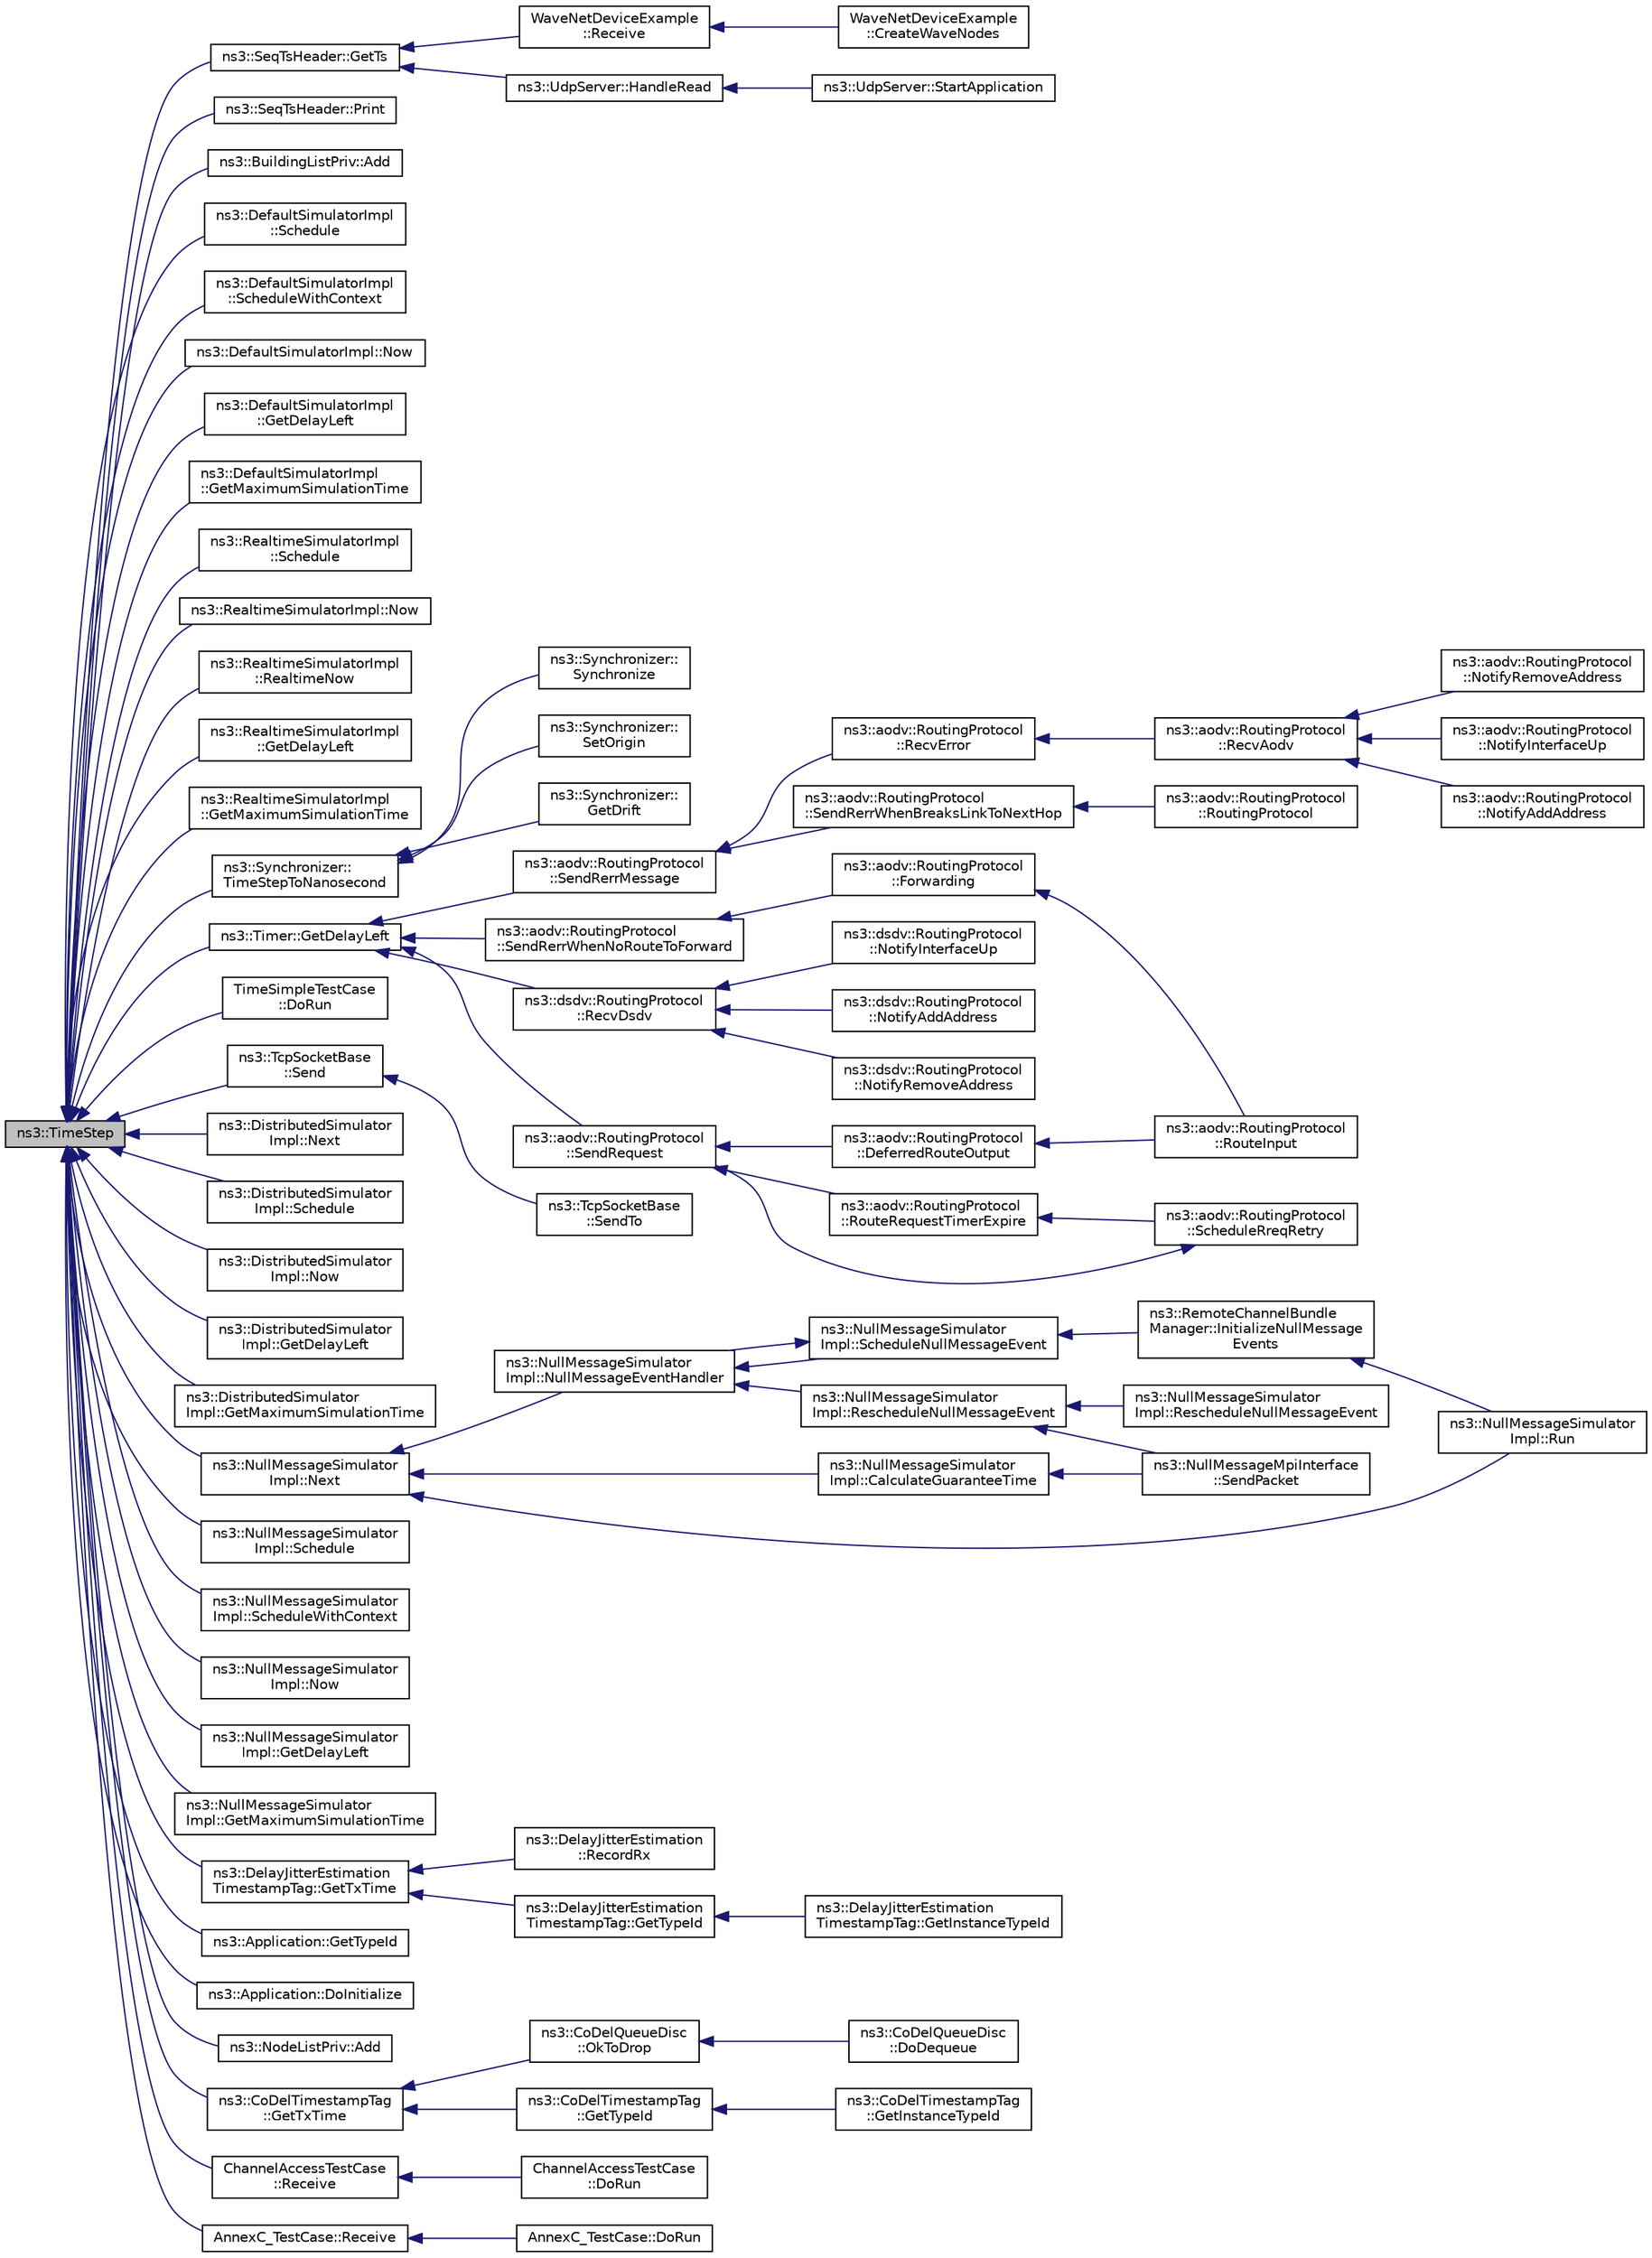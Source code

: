 digraph "ns3::TimeStep"
{
  edge [fontname="Helvetica",fontsize="10",labelfontname="Helvetica",labelfontsize="10"];
  node [fontname="Helvetica",fontsize="10",shape=record];
  rankdir="LR";
  Node1 [label="ns3::TimeStep",height=0.2,width=0.4,color="black", fillcolor="grey75", style="filled", fontcolor="black"];
  Node1 -> Node2 [dir="back",color="midnightblue",fontsize="10",style="solid"];
  Node2 [label="ns3::SeqTsHeader::GetTs",height=0.2,width=0.4,color="black", fillcolor="white", style="filled",URL="$d7/dd7/classns3_1_1SeqTsHeader.html#adce83d0ce48fcf1c35b587631471b162"];
  Node2 -> Node3 [dir="back",color="midnightblue",fontsize="10",style="solid"];
  Node3 [label="ns3::UdpServer::HandleRead",height=0.2,width=0.4,color="black", fillcolor="white", style="filled",URL="$d0/d90/classns3_1_1UdpServer.html#a65a01672657a4a49f65cd3c3bb1ee420",tooltip="Handle a packet reception. "];
  Node3 -> Node4 [dir="back",color="midnightblue",fontsize="10",style="solid"];
  Node4 [label="ns3::UdpServer::StartApplication",height=0.2,width=0.4,color="black", fillcolor="white", style="filled",URL="$d0/d90/classns3_1_1UdpServer.html#a784bd9b3274fc411c042b3502dacb3fa",tooltip="Application specific startup code. "];
  Node2 -> Node5 [dir="back",color="midnightblue",fontsize="10",style="solid"];
  Node5 [label="WaveNetDeviceExample\l::Receive",height=0.2,width=0.4,color="black", fillcolor="white", style="filled",URL="$d2/dcc/classWaveNetDeviceExample.html#a2c05ff92e57bc7f5fe4e4417e8e7afe5"];
  Node5 -> Node6 [dir="back",color="midnightblue",fontsize="10",style="solid"];
  Node6 [label="WaveNetDeviceExample\l::CreateWaveNodes",height=0.2,width=0.4,color="black", fillcolor="white", style="filled",URL="$d2/dcc/classWaveNetDeviceExample.html#a825285810121c865230f6fafe6428081",tooltip="Create WAVE nodes function. "];
  Node1 -> Node7 [dir="back",color="midnightblue",fontsize="10",style="solid"];
  Node7 [label="ns3::SeqTsHeader::Print",height=0.2,width=0.4,color="black", fillcolor="white", style="filled",URL="$d7/dd7/classns3_1_1SeqTsHeader.html#a4a0dbf841eadb346d436ef57c28a4636"];
  Node1 -> Node8 [dir="back",color="midnightblue",fontsize="10",style="solid"];
  Node8 [label="ns3::BuildingListPriv::Add",height=0.2,width=0.4,color="black", fillcolor="white", style="filled",URL="$db/d61/classns3_1_1BuildingListPriv.html#a7757d293719309ce99908b24b0f42756"];
  Node1 -> Node9 [dir="back",color="midnightblue",fontsize="10",style="solid"];
  Node9 [label="ns3::DefaultSimulatorImpl\l::Schedule",height=0.2,width=0.4,color="black", fillcolor="white", style="filled",URL="$de/d04/classns3_1_1DefaultSimulatorImpl.html#acb4b859e485d6319db25356ff8572cad"];
  Node1 -> Node10 [dir="back",color="midnightblue",fontsize="10",style="solid"];
  Node10 [label="ns3::DefaultSimulatorImpl\l::ScheduleWithContext",height=0.2,width=0.4,color="black", fillcolor="white", style="filled",URL="$de/d04/classns3_1_1DefaultSimulatorImpl.html#a94fec0f49d640c8e8067748bd91d97c2"];
  Node1 -> Node11 [dir="back",color="midnightblue",fontsize="10",style="solid"];
  Node11 [label="ns3::DefaultSimulatorImpl::Now",height=0.2,width=0.4,color="black", fillcolor="white", style="filled",URL="$de/d04/classns3_1_1DefaultSimulatorImpl.html#a5d5094d7cc729a517c0720f9403b6a14"];
  Node1 -> Node12 [dir="back",color="midnightblue",fontsize="10",style="solid"];
  Node12 [label="ns3::DefaultSimulatorImpl\l::GetDelayLeft",height=0.2,width=0.4,color="black", fillcolor="white", style="filled",URL="$de/d04/classns3_1_1DefaultSimulatorImpl.html#a4885f4f5abd81a639c7a1bc00bdcfdaa"];
  Node1 -> Node13 [dir="back",color="midnightblue",fontsize="10",style="solid"];
  Node13 [label="ns3::DefaultSimulatorImpl\l::GetMaximumSimulationTime",height=0.2,width=0.4,color="black", fillcolor="white", style="filled",URL="$de/d04/classns3_1_1DefaultSimulatorImpl.html#aa12267176f85eba24d826c0f991a2ded"];
  Node1 -> Node14 [dir="back",color="midnightblue",fontsize="10",style="solid"];
  Node14 [label="ns3::RealtimeSimulatorImpl\l::Schedule",height=0.2,width=0.4,color="black", fillcolor="white", style="filled",URL="$da/d73/classns3_1_1RealtimeSimulatorImpl.html#a2ff9f754084280c9f478cc7028cce3bf"];
  Node1 -> Node15 [dir="back",color="midnightblue",fontsize="10",style="solid"];
  Node15 [label="ns3::RealtimeSimulatorImpl::Now",height=0.2,width=0.4,color="black", fillcolor="white", style="filled",URL="$da/d73/classns3_1_1RealtimeSimulatorImpl.html#a42f8ff0e5c99338d882dbe664ee7fae5"];
  Node1 -> Node16 [dir="back",color="midnightblue",fontsize="10",style="solid"];
  Node16 [label="ns3::RealtimeSimulatorImpl\l::RealtimeNow",height=0.2,width=0.4,color="black", fillcolor="white", style="filled",URL="$da/d73/classns3_1_1RealtimeSimulatorImpl.html#a9f4e1144b7ca3d83d8fc789f1435c79e"];
  Node1 -> Node17 [dir="back",color="midnightblue",fontsize="10",style="solid"];
  Node17 [label="ns3::RealtimeSimulatorImpl\l::GetDelayLeft",height=0.2,width=0.4,color="black", fillcolor="white", style="filled",URL="$da/d73/classns3_1_1RealtimeSimulatorImpl.html#a7d188ec183406882b3633591906e199f"];
  Node1 -> Node18 [dir="back",color="midnightblue",fontsize="10",style="solid"];
  Node18 [label="ns3::RealtimeSimulatorImpl\l::GetMaximumSimulationTime",height=0.2,width=0.4,color="black", fillcolor="white", style="filled",URL="$da/d73/classns3_1_1RealtimeSimulatorImpl.html#ae953042a2e0dcd7b08fc548cb7d1ced6"];
  Node1 -> Node19 [dir="back",color="midnightblue",fontsize="10",style="solid"];
  Node19 [label="ns3::Synchronizer::\lTimeStepToNanosecond",height=0.2,width=0.4,color="black", fillcolor="white", style="filled",URL="$df/d6a/classns3_1_1Synchronizer.html#a6450d12c1de452d0d7cab179e50e6ea5",tooltip="Convert a simulator time step (in Time resolution units) to a normalized time step in nanosecond unit..."];
  Node19 -> Node20 [dir="back",color="midnightblue",fontsize="10",style="solid"];
  Node20 [label="ns3::Synchronizer::\lSetOrigin",height=0.2,width=0.4,color="black", fillcolor="white", style="filled",URL="$df/d6a/classns3_1_1Synchronizer.html#a28e1732f6db4e918491cc58a3236e544",tooltip="Establish a correspondence between a simulation time and the synchronizer real time. "];
  Node19 -> Node21 [dir="back",color="midnightblue",fontsize="10",style="solid"];
  Node21 [label="ns3::Synchronizer::\lGetDrift",height=0.2,width=0.4,color="black", fillcolor="white", style="filled",URL="$df/d6a/classns3_1_1Synchronizer.html#abcd1705e4558427df5db87fcee62a015",tooltip="Retrieve the difference between the real time clock used to synchronize the simulation and the simula..."];
  Node19 -> Node22 [dir="back",color="midnightblue",fontsize="10",style="solid"];
  Node22 [label="ns3::Synchronizer::\lSynchronize",height=0.2,width=0.4,color="black", fillcolor="white", style="filled",URL="$df/d6a/classns3_1_1Synchronizer.html#ae2884d39fd94ac636484d1a119cabab9",tooltip="Wait until the real time is in sync with the specified simulation time or until the synchronizer is S..."];
  Node1 -> Node23 [dir="back",color="midnightblue",fontsize="10",style="solid"];
  Node23 [label="ns3::Timer::GetDelayLeft",height=0.2,width=0.4,color="black", fillcolor="white", style="filled",URL="$d0/d3e/classns3_1_1Timer.html#a0dc288dd3de21a524d088fc8a5a14a73"];
  Node23 -> Node24 [dir="back",color="midnightblue",fontsize="10",style="solid"];
  Node24 [label="ns3::aodv::RoutingProtocol\l::SendRequest",height=0.2,width=0.4,color="black", fillcolor="white", style="filled",URL="$db/dd0/classns3_1_1aodv_1_1RoutingProtocol.html#a483f8df4d7855b2a71e506f665ca0828",tooltip="Send RREQ. "];
  Node24 -> Node25 [dir="back",color="midnightblue",fontsize="10",style="solid"];
  Node25 [label="ns3::aodv::RoutingProtocol\l::DeferredRouteOutput",height=0.2,width=0.4,color="black", fillcolor="white", style="filled",URL="$db/dd0/classns3_1_1aodv_1_1RoutingProtocol.html#a3e53873fd2f4dad41aeba24b9a16ce48",tooltip="Queue packet and send route request. "];
  Node25 -> Node26 [dir="back",color="midnightblue",fontsize="10",style="solid"];
  Node26 [label="ns3::aodv::RoutingProtocol\l::RouteInput",height=0.2,width=0.4,color="black", fillcolor="white", style="filled",URL="$db/dd0/classns3_1_1aodv_1_1RoutingProtocol.html#a2190605f405bf68aef54630652988163",tooltip="Route an input packet (to be forwarded or locally delivered) "];
  Node24 -> Node27 [dir="back",color="midnightblue",fontsize="10",style="solid"];
  Node27 [label="ns3::aodv::RoutingProtocol\l::RouteRequestTimerExpire",height=0.2,width=0.4,color="black", fillcolor="white", style="filled",URL="$db/dd0/classns3_1_1aodv_1_1RoutingProtocol.html#ae2ede2e919e00345ce1ba385c0527611",tooltip="Handle route discovery process. "];
  Node27 -> Node28 [dir="back",color="midnightblue",fontsize="10",style="solid"];
  Node28 [label="ns3::aodv::RoutingProtocol\l::ScheduleRreqRetry",height=0.2,width=0.4,color="black", fillcolor="white", style="filled",URL="$db/dd0/classns3_1_1aodv_1_1RoutingProtocol.html#a85e17b36131d0582099347a4379bef11"];
  Node28 -> Node24 [dir="back",color="midnightblue",fontsize="10",style="solid"];
  Node23 -> Node29 [dir="back",color="midnightblue",fontsize="10",style="solid"];
  Node29 [label="ns3::aodv::RoutingProtocol\l::SendRerrWhenNoRouteToForward",height=0.2,width=0.4,color="black", fillcolor="white", style="filled",URL="$db/dd0/classns3_1_1aodv_1_1RoutingProtocol.html#aa8b4c8c3811348aa19e76218523796af"];
  Node29 -> Node30 [dir="back",color="midnightblue",fontsize="10",style="solid"];
  Node30 [label="ns3::aodv::RoutingProtocol\l::Forwarding",height=0.2,width=0.4,color="black", fillcolor="white", style="filled",URL="$db/dd0/classns3_1_1aodv_1_1RoutingProtocol.html#ac2a8a2aa27dacd9fec657bcb3495bed3",tooltip="If route exists and valid, forward packet. "];
  Node30 -> Node26 [dir="back",color="midnightblue",fontsize="10",style="solid"];
  Node23 -> Node31 [dir="back",color="midnightblue",fontsize="10",style="solid"];
  Node31 [label="ns3::aodv::RoutingProtocol\l::SendRerrMessage",height=0.2,width=0.4,color="black", fillcolor="white", style="filled",URL="$db/dd0/classns3_1_1aodv_1_1RoutingProtocol.html#abc216040fe7b7ac100ea7bf2ce9a0bdb",tooltip="Forward RERR. "];
  Node31 -> Node32 [dir="back",color="midnightblue",fontsize="10",style="solid"];
  Node32 [label="ns3::aodv::RoutingProtocol\l::RecvError",height=0.2,width=0.4,color="black", fillcolor="white", style="filled",URL="$db/dd0/classns3_1_1aodv_1_1RoutingProtocol.html#ae93fba9dbcde4f1eb0f2d7a189e9ae54",tooltip="Receive RERR from node with address src. "];
  Node32 -> Node33 [dir="back",color="midnightblue",fontsize="10",style="solid"];
  Node33 [label="ns3::aodv::RoutingProtocol\l::RecvAodv",height=0.2,width=0.4,color="black", fillcolor="white", style="filled",URL="$db/dd0/classns3_1_1aodv_1_1RoutingProtocol.html#a08c44000f66533e69bde85d68d75c354",tooltip="Receive and process control packet. "];
  Node33 -> Node34 [dir="back",color="midnightblue",fontsize="10",style="solid"];
  Node34 [label="ns3::aodv::RoutingProtocol\l::NotifyInterfaceUp",height=0.2,width=0.4,color="black", fillcolor="white", style="filled",URL="$db/dd0/classns3_1_1aodv_1_1RoutingProtocol.html#a006b7deb41f4eb2dc1e0d69d50c5a284"];
  Node33 -> Node35 [dir="back",color="midnightblue",fontsize="10",style="solid"];
  Node35 [label="ns3::aodv::RoutingProtocol\l::NotifyAddAddress",height=0.2,width=0.4,color="black", fillcolor="white", style="filled",URL="$db/dd0/classns3_1_1aodv_1_1RoutingProtocol.html#a8d6ee1881856a557d8c051e40785e51b"];
  Node33 -> Node36 [dir="back",color="midnightblue",fontsize="10",style="solid"];
  Node36 [label="ns3::aodv::RoutingProtocol\l::NotifyRemoveAddress",height=0.2,width=0.4,color="black", fillcolor="white", style="filled",URL="$db/dd0/classns3_1_1aodv_1_1RoutingProtocol.html#aa3ada55a69e945cc414d87566cca0388"];
  Node31 -> Node37 [dir="back",color="midnightblue",fontsize="10",style="solid"];
  Node37 [label="ns3::aodv::RoutingProtocol\l::SendRerrWhenBreaksLinkToNextHop",height=0.2,width=0.4,color="black", fillcolor="white", style="filled",URL="$db/dd0/classns3_1_1aodv_1_1RoutingProtocol.html#ae2ab3a83b71210d82c458e5e680c1351",tooltip="Initiate RERR. "];
  Node37 -> Node38 [dir="back",color="midnightblue",fontsize="10",style="solid"];
  Node38 [label="ns3::aodv::RoutingProtocol\l::RoutingProtocol",height=0.2,width=0.4,color="black", fillcolor="white", style="filled",URL="$db/dd0/classns3_1_1aodv_1_1RoutingProtocol.html#ad27c1423db534d49ebbd616b189567ae",tooltip="c-tor "];
  Node23 -> Node39 [dir="back",color="midnightblue",fontsize="10",style="solid"];
  Node39 [label="ns3::dsdv::RoutingProtocol\l::RecvDsdv",height=0.2,width=0.4,color="black", fillcolor="white", style="filled",URL="$de/dca/classns3_1_1dsdv_1_1RoutingProtocol.html#ad27475d64bfd478b57d73f3cc08d4c99",tooltip="Receive and process dsdv control packet. "];
  Node39 -> Node40 [dir="back",color="midnightblue",fontsize="10",style="solid"];
  Node40 [label="ns3::dsdv::RoutingProtocol\l::NotifyInterfaceUp",height=0.2,width=0.4,color="black", fillcolor="white", style="filled",URL="$de/dca/classns3_1_1dsdv_1_1RoutingProtocol.html#a9a3edd95b3a0714d5aff5293e96883d2"];
  Node39 -> Node41 [dir="back",color="midnightblue",fontsize="10",style="solid"];
  Node41 [label="ns3::dsdv::RoutingProtocol\l::NotifyAddAddress",height=0.2,width=0.4,color="black", fillcolor="white", style="filled",URL="$de/dca/classns3_1_1dsdv_1_1RoutingProtocol.html#aaf6b464336448d3cf4e6370b00943253"];
  Node39 -> Node42 [dir="back",color="midnightblue",fontsize="10",style="solid"];
  Node42 [label="ns3::dsdv::RoutingProtocol\l::NotifyRemoveAddress",height=0.2,width=0.4,color="black", fillcolor="white", style="filled",URL="$de/dca/classns3_1_1dsdv_1_1RoutingProtocol.html#a27292ecea0925d440a272b57f1b96aab"];
  Node1 -> Node43 [dir="back",color="midnightblue",fontsize="10",style="solid"];
  Node43 [label="TimeSimpleTestCase\l::DoRun",height=0.2,width=0.4,color="black", fillcolor="white", style="filled",URL="$d7/d25/classTimeSimpleTestCase.html#a4420daddc0f37503638626397ec83f41",tooltip="Implementation to actually run this TestCase. "];
  Node1 -> Node44 [dir="back",color="midnightblue",fontsize="10",style="solid"];
  Node44 [label="ns3::TcpSocketBase\l::Send",height=0.2,width=0.4,color="black", fillcolor="white", style="filled",URL="$d1/d45/classns3_1_1TcpSocketBase.html#a172e373bab86078af4462fc1415c59e4",tooltip="Send data (or dummy data) to the remote host. "];
  Node44 -> Node45 [dir="back",color="midnightblue",fontsize="10",style="solid"];
  Node45 [label="ns3::TcpSocketBase\l::SendTo",height=0.2,width=0.4,color="black", fillcolor="white", style="filled",URL="$d1/d45/classns3_1_1TcpSocketBase.html#ac7bd6956cd3d723c454814698bc8f094",tooltip="Send data to a specified peer. "];
  Node1 -> Node46 [dir="back",color="midnightblue",fontsize="10",style="solid"];
  Node46 [label="ns3::DistributedSimulator\lImpl::Next",height=0.2,width=0.4,color="black", fillcolor="white", style="filled",URL="$d7/df7/classns3_1_1DistributedSimulatorImpl.html#a47bd05a3f2095f0935ef3ed60ceac4dc"];
  Node1 -> Node47 [dir="back",color="midnightblue",fontsize="10",style="solid"];
  Node47 [label="ns3::DistributedSimulator\lImpl::Schedule",height=0.2,width=0.4,color="black", fillcolor="white", style="filled",URL="$d7/df7/classns3_1_1DistributedSimulatorImpl.html#a274125ed69833d03e98c2e286daaa5ae"];
  Node1 -> Node48 [dir="back",color="midnightblue",fontsize="10",style="solid"];
  Node48 [label="ns3::DistributedSimulator\lImpl::Now",height=0.2,width=0.4,color="black", fillcolor="white", style="filled",URL="$d7/df7/classns3_1_1DistributedSimulatorImpl.html#aa9b73613048f2eaa9ab848b71c43bd2d"];
  Node1 -> Node49 [dir="back",color="midnightblue",fontsize="10",style="solid"];
  Node49 [label="ns3::DistributedSimulator\lImpl::GetDelayLeft",height=0.2,width=0.4,color="black", fillcolor="white", style="filled",URL="$d7/df7/classns3_1_1DistributedSimulatorImpl.html#a830e4d9a0d37e7711486b1b494f2ea80"];
  Node1 -> Node50 [dir="back",color="midnightblue",fontsize="10",style="solid"];
  Node50 [label="ns3::DistributedSimulator\lImpl::GetMaximumSimulationTime",height=0.2,width=0.4,color="black", fillcolor="white", style="filled",URL="$d7/df7/classns3_1_1DistributedSimulatorImpl.html#a09879f4ab9e765716a96b40900be4480"];
  Node1 -> Node51 [dir="back",color="midnightblue",fontsize="10",style="solid"];
  Node51 [label="ns3::NullMessageSimulator\lImpl::Next",height=0.2,width=0.4,color="black", fillcolor="white", style="filled",URL="$db/dea/classns3_1_1NullMessageSimulatorImpl.html#ad1e39ec20b291ecad898338eab074d0b"];
  Node51 -> Node52 [dir="back",color="midnightblue",fontsize="10",style="solid"];
  Node52 [label="ns3::NullMessageSimulator\lImpl::Run",height=0.2,width=0.4,color="black", fillcolor="white", style="filled",URL="$db/dea/classns3_1_1NullMessageSimulatorImpl.html#ab6919d906d7706a688b4452127860b77"];
  Node51 -> Node53 [dir="back",color="midnightblue",fontsize="10",style="solid"];
  Node53 [label="ns3::NullMessageSimulator\lImpl::CalculateGuaranteeTime",height=0.2,width=0.4,color="black", fillcolor="white", style="filled",URL="$db/dea/classns3_1_1NullMessageSimulatorImpl.html#a5d8006e0b0f3953887dcb525394f5dd3"];
  Node53 -> Node54 [dir="back",color="midnightblue",fontsize="10",style="solid"];
  Node54 [label="ns3::NullMessageMpiInterface\l::SendPacket",height=0.2,width=0.4,color="black", fillcolor="white", style="filled",URL="$d0/d9f/classns3_1_1NullMessageMpiInterface.html#a5bef503661f681b69f0c69abda3ed25a"];
  Node51 -> Node55 [dir="back",color="midnightblue",fontsize="10",style="solid"];
  Node55 [label="ns3::NullMessageSimulator\lImpl::NullMessageEventHandler",height=0.2,width=0.4,color="black", fillcolor="white", style="filled",URL="$db/dea/classns3_1_1NullMessageSimulatorImpl.html#a9bbef7568522f12c33d676e9e5108e2d"];
  Node55 -> Node56 [dir="back",color="midnightblue",fontsize="10",style="solid"];
  Node56 [label="ns3::NullMessageSimulator\lImpl::ScheduleNullMessageEvent",height=0.2,width=0.4,color="black", fillcolor="white", style="filled",URL="$db/dea/classns3_1_1NullMessageSimulatorImpl.html#af281eadb697cd73293300c30b6bd975d"];
  Node56 -> Node55 [dir="back",color="midnightblue",fontsize="10",style="solid"];
  Node56 -> Node57 [dir="back",color="midnightblue",fontsize="10",style="solid"];
  Node57 [label="ns3::RemoteChannelBundle\lManager::InitializeNullMessage\lEvents",height=0.2,width=0.4,color="black", fillcolor="white", style="filled",URL="$d0/d89/classns3_1_1RemoteChannelBundleManager.html#a5a1591054edf61b8d81c85a425a5dae8"];
  Node57 -> Node52 [dir="back",color="midnightblue",fontsize="10",style="solid"];
  Node55 -> Node58 [dir="back",color="midnightblue",fontsize="10",style="solid"];
  Node58 [label="ns3::NullMessageSimulator\lImpl::RescheduleNullMessageEvent",height=0.2,width=0.4,color="black", fillcolor="white", style="filled",URL="$db/dea/classns3_1_1NullMessageSimulatorImpl.html#addc65b52a532801e4f2dc1fdffce2a66"];
  Node58 -> Node54 [dir="back",color="midnightblue",fontsize="10",style="solid"];
  Node58 -> Node59 [dir="back",color="midnightblue",fontsize="10",style="solid"];
  Node59 [label="ns3::NullMessageSimulator\lImpl::RescheduleNullMessageEvent",height=0.2,width=0.4,color="black", fillcolor="white", style="filled",URL="$db/dea/classns3_1_1NullMessageSimulatorImpl.html#ac1c623f5285e8f7e663f116f35fc915a"];
  Node1 -> Node60 [dir="back",color="midnightblue",fontsize="10",style="solid"];
  Node60 [label="ns3::NullMessageSimulator\lImpl::Schedule",height=0.2,width=0.4,color="black", fillcolor="white", style="filled",URL="$db/dea/classns3_1_1NullMessageSimulatorImpl.html#a632295ee391bb8451dead5b7fb7168f2"];
  Node1 -> Node61 [dir="back",color="midnightblue",fontsize="10",style="solid"];
  Node61 [label="ns3::NullMessageSimulator\lImpl::ScheduleWithContext",height=0.2,width=0.4,color="black", fillcolor="white", style="filled",URL="$db/dea/classns3_1_1NullMessageSimulatorImpl.html#a8761d662824dc489d6417399c892949a"];
  Node1 -> Node62 [dir="back",color="midnightblue",fontsize="10",style="solid"];
  Node62 [label="ns3::NullMessageSimulator\lImpl::Now",height=0.2,width=0.4,color="black", fillcolor="white", style="filled",URL="$db/dea/classns3_1_1NullMessageSimulatorImpl.html#a1ac2550da600b606b266a2f955c6facc"];
  Node1 -> Node63 [dir="back",color="midnightblue",fontsize="10",style="solid"];
  Node63 [label="ns3::NullMessageSimulator\lImpl::GetDelayLeft",height=0.2,width=0.4,color="black", fillcolor="white", style="filled",URL="$db/dea/classns3_1_1NullMessageSimulatorImpl.html#accbe8af5982c79c7849ea3914f0f4438"];
  Node1 -> Node64 [dir="back",color="midnightblue",fontsize="10",style="solid"];
  Node64 [label="ns3::NullMessageSimulator\lImpl::GetMaximumSimulationTime",height=0.2,width=0.4,color="black", fillcolor="white", style="filled",URL="$db/dea/classns3_1_1NullMessageSimulatorImpl.html#a1a5ea06acb8924c8890b7fc1ed3d4004"];
  Node1 -> Node65 [dir="back",color="midnightblue",fontsize="10",style="solid"];
  Node65 [label="ns3::DelayJitterEstimation\lTimestampTag::GetTxTime",height=0.2,width=0.4,color="black", fillcolor="white", style="filled",URL="$d4/d6e/classns3_1_1DelayJitterEstimationTimestampTag.html#aaf39ce65910037436d3be51a77fa6a4c",tooltip="Get the Transmission time stored in the tag. "];
  Node65 -> Node66 [dir="back",color="midnightblue",fontsize="10",style="solid"];
  Node66 [label="ns3::DelayJitterEstimation\lTimestampTag::GetTypeId",height=0.2,width=0.4,color="black", fillcolor="white", style="filled",URL="$d4/d6e/classns3_1_1DelayJitterEstimationTimestampTag.html#a274334ddbccb4170e2f81eb867d42233",tooltip="Get the type ID. "];
  Node66 -> Node67 [dir="back",color="midnightblue",fontsize="10",style="solid"];
  Node67 [label="ns3::DelayJitterEstimation\lTimestampTag::GetInstanceTypeId",height=0.2,width=0.4,color="black", fillcolor="white", style="filled",URL="$d4/d6e/classns3_1_1DelayJitterEstimationTimestampTag.html#a45e240e9566909f64bafcd5c9c7326b1"];
  Node65 -> Node68 [dir="back",color="midnightblue",fontsize="10",style="solid"];
  Node68 [label="ns3::DelayJitterEstimation\l::RecordRx",height=0.2,width=0.4,color="black", fillcolor="white", style="filled",URL="$df/d54/classns3_1_1DelayJitterEstimation.html#a2ed3a248d9cee91c92690793378b5797"];
  Node1 -> Node69 [dir="back",color="midnightblue",fontsize="10",style="solid"];
  Node69 [label="ns3::Application::GetTypeId",height=0.2,width=0.4,color="black", fillcolor="white", style="filled",URL="$d0/d46/classns3_1_1Application.html#a76acca40e059541f23110dfe32c266cd",tooltip="Get the type ID. "];
  Node1 -> Node70 [dir="back",color="midnightblue",fontsize="10",style="solid"];
  Node70 [label="ns3::Application::DoInitialize",height=0.2,width=0.4,color="black", fillcolor="white", style="filled",URL="$d0/d46/classns3_1_1Application.html#a5eb6dbd210418f3a0ec5a2515fc3a009"];
  Node1 -> Node71 [dir="back",color="midnightblue",fontsize="10",style="solid"];
  Node71 [label="ns3::NodeListPriv::Add",height=0.2,width=0.4,color="black", fillcolor="white", style="filled",URL="$d4/d49/classns3_1_1NodeListPriv.html#ab1f9d5bb7832f565dcd76b1ca7b93d58"];
  Node1 -> Node72 [dir="back",color="midnightblue",fontsize="10",style="solid"];
  Node72 [label="ns3::CoDelTimestampTag\l::GetTxTime",height=0.2,width=0.4,color="black", fillcolor="white", style="filled",URL="$d2/d3a/classns3_1_1CoDelTimestampTag.html#ab942abb470774a7a116fae50e51d2cb4"];
  Node72 -> Node73 [dir="back",color="midnightblue",fontsize="10",style="solid"];
  Node73 [label="ns3::CoDelTimestampTag\l::GetTypeId",height=0.2,width=0.4,color="black", fillcolor="white", style="filled",URL="$d2/d3a/classns3_1_1CoDelTimestampTag.html#ac53f517bf05635169fe03cbc126a45ae",tooltip="Get the type ID. "];
  Node73 -> Node74 [dir="back",color="midnightblue",fontsize="10",style="solid"];
  Node74 [label="ns3::CoDelTimestampTag\l::GetInstanceTypeId",height=0.2,width=0.4,color="black", fillcolor="white", style="filled",URL="$d2/d3a/classns3_1_1CoDelTimestampTag.html#ace515c4a401c55600d8cbe597a0368cb"];
  Node72 -> Node75 [dir="back",color="midnightblue",fontsize="10",style="solid"];
  Node75 [label="ns3::CoDelQueueDisc\l::OkToDrop",height=0.2,width=0.4,color="black", fillcolor="white", style="filled",URL="$de/d17/classns3_1_1CoDelQueueDisc.html#a9b3e4ad53210fe2b1098fc799e139ff0",tooltip="Determine whether a packet is OK to be dropped. The packet may not be actually dropped (depending on ..."];
  Node75 -> Node76 [dir="back",color="midnightblue",fontsize="10",style="solid"];
  Node76 [label="ns3::CoDelQueueDisc\l::DoDequeue",height=0.2,width=0.4,color="black", fillcolor="white", style="filled",URL="$de/d17/classns3_1_1CoDelQueueDisc.html#a6128cb8655b87b67f04424c68058e751",tooltip="Remove a packet from queue based on the current state If we are in dropping state, check if we could leave the dropping state or if we should perform next drop If we are not currently in dropping state, check if we need to enter the state and drop the first packet. "];
  Node1 -> Node77 [dir="back",color="midnightblue",fontsize="10",style="solid"];
  Node77 [label="ChannelAccessTestCase\l::Receive",height=0.2,width=0.4,color="black", fillcolor="white", style="filled",URL="$d3/d75/classChannelAccessTestCase.html#ae5b3299c80154aa10c3775bfc4f8c0ab"];
  Node77 -> Node78 [dir="back",color="midnightblue",fontsize="10",style="solid"];
  Node78 [label="ChannelAccessTestCase\l::DoRun",height=0.2,width=0.4,color="black", fillcolor="white", style="filled",URL="$d3/d75/classChannelAccessTestCase.html#ad3169383a172cbaf1ed6b94adbe9d33a",tooltip="Implementation to actually run this TestCase. "];
  Node1 -> Node79 [dir="back",color="midnightblue",fontsize="10",style="solid"];
  Node79 [label="AnnexC_TestCase::Receive",height=0.2,width=0.4,color="black", fillcolor="white", style="filled",URL="$dd/d0f/classAnnexC__TestCase.html#a0d034868a04a1e7e7a6fb4c43f34b9db"];
  Node79 -> Node80 [dir="back",color="midnightblue",fontsize="10",style="solid"];
  Node80 [label="AnnexC_TestCase::DoRun",height=0.2,width=0.4,color="black", fillcolor="white", style="filled",URL="$dd/d0f/classAnnexC__TestCase.html#a7b68ef07f88bcfece999dafba55020fa",tooltip="Implementation to actually run this TestCase. "];
}
